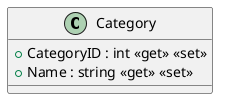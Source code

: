 @startuml
class Category {
    + CategoryID : int <<get>> <<set>>
    + Name : string <<get>> <<set>>
}
@enduml
